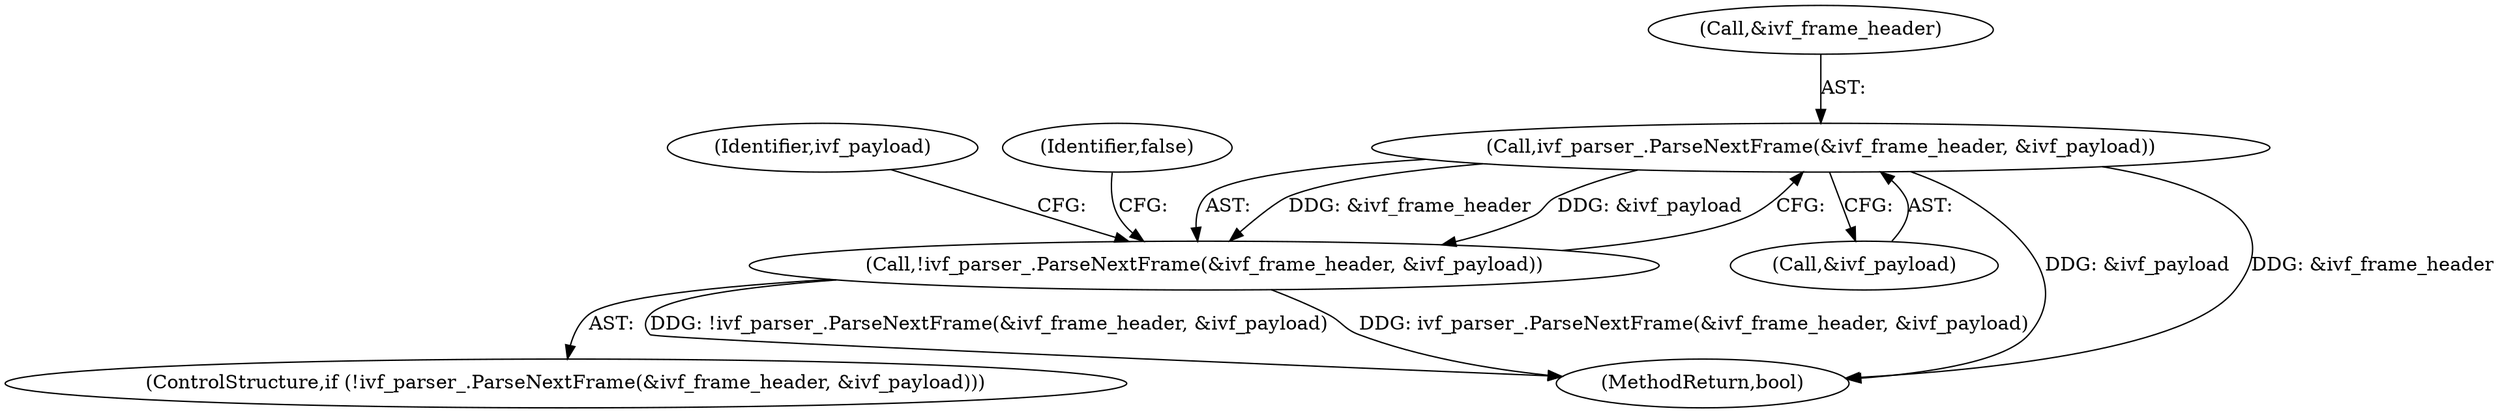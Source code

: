 digraph "1_Chrome_27c68f543e5eba779902447445dfb05ec3f5bf75_31@pointer" {
"1000120" [label="(Call,ivf_parser_.ParseNextFrame(&ivf_frame_header, &ivf_payload))"];
"1000119" [label="(Call,!ivf_parser_.ParseNextFrame(&ivf_frame_header, &ivf_payload))"];
"1000118" [label="(ControlStructure,if (!ivf_parser_.ParseNextFrame(&ivf_frame_header, &ivf_payload)))"];
"1000120" [label="(Call,ivf_parser_.ParseNextFrame(&ivf_frame_header, &ivf_payload))"];
"1000119" [label="(Call,!ivf_parser_.ParseNextFrame(&ivf_frame_header, &ivf_payload))"];
"1000121" [label="(Call,&ivf_frame_header)"];
"1000123" [label="(Call,&ivf_payload)"];
"1000128" [label="(Identifier,ivf_payload)"];
"1000137" [label="(MethodReturn,bool)"];
"1000126" [label="(Identifier,false)"];
"1000120" -> "1000119"  [label="AST: "];
"1000120" -> "1000123"  [label="CFG: "];
"1000121" -> "1000120"  [label="AST: "];
"1000123" -> "1000120"  [label="AST: "];
"1000119" -> "1000120"  [label="CFG: "];
"1000120" -> "1000137"  [label="DDG: &ivf_payload"];
"1000120" -> "1000137"  [label="DDG: &ivf_frame_header"];
"1000120" -> "1000119"  [label="DDG: &ivf_frame_header"];
"1000120" -> "1000119"  [label="DDG: &ivf_payload"];
"1000119" -> "1000118"  [label="AST: "];
"1000126" -> "1000119"  [label="CFG: "];
"1000128" -> "1000119"  [label="CFG: "];
"1000119" -> "1000137"  [label="DDG: !ivf_parser_.ParseNextFrame(&ivf_frame_header, &ivf_payload)"];
"1000119" -> "1000137"  [label="DDG: ivf_parser_.ParseNextFrame(&ivf_frame_header, &ivf_payload)"];
}
